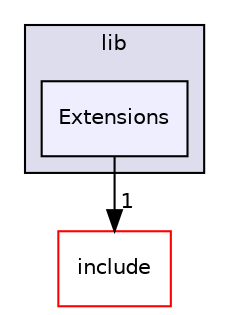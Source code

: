 digraph "lib/Extensions" {
  bgcolor=transparent;
  compound=true
  node [ fontsize="10", fontname="Helvetica"];
  edge [ labelfontsize="10", labelfontname="Helvetica"];
  subgraph clusterdir_97aefd0d527b934f1d99a682da8fe6a9 {
    graph [ bgcolor="#ddddee", pencolor="black", label="lib" fontname="Helvetica", fontsize="10", URL="dir_97aefd0d527b934f1d99a682da8fe6a9.html"]
  dir_e0b47714ac59233a1aa4835f8063367a [shape=box, label="Extensions", style="filled", fillcolor="#eeeeff", pencolor="black", URL="dir_e0b47714ac59233a1aa4835f8063367a.html"];
  }
  dir_d44c64559bbebec7f509842c48db8b23 [shape=box label="include" color="red" URL="dir_d44c64559bbebec7f509842c48db8b23.html"];
  dir_e0b47714ac59233a1aa4835f8063367a->dir_d44c64559bbebec7f509842c48db8b23 [headlabel="1", labeldistance=1.5 headhref="dir_000067_000001.html"];
}
